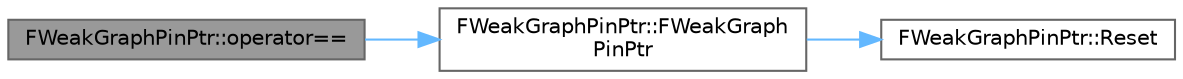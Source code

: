 digraph "FWeakGraphPinPtr::operator=="
{
 // INTERACTIVE_SVG=YES
 // LATEX_PDF_SIZE
  bgcolor="transparent";
  edge [fontname=Helvetica,fontsize=10,labelfontname=Helvetica,labelfontsize=10];
  node [fontname=Helvetica,fontsize=10,shape=box,height=0.2,width=0.4];
  rankdir="LR";
  Node1 [id="Node000001",label="FWeakGraphPinPtr::operator==",height=0.2,width=0.4,color="gray40", fillcolor="grey60", style="filled", fontcolor="black",tooltip="Compare weak pointers for equality."];
  Node1 -> Node2 [id="edge1_Node000001_Node000002",color="steelblue1",style="solid",tooltip=" "];
  Node2 [id="Node000002",label="FWeakGraphPinPtr::FWeakGraph\lPinPtr",height=0.2,width=0.4,color="grey40", fillcolor="white", style="filled",URL="$df/dd8/structFWeakGraphPinPtr.html#a0b07db37e1204cf00c011a0a7ac83362",tooltip="Default constructor."];
  Node2 -> Node3 [id="edge2_Node000002_Node000003",color="steelblue1",style="solid",tooltip=" "];
  Node3 [id="Node000003",label="FWeakGraphPinPtr::Reset",height=0.2,width=0.4,color="grey40", fillcolor="white", style="filled",URL="$df/dd8/structFWeakGraphPinPtr.html#aaf4023c3f876dd099c10b347986c167b",tooltip="Reset the weak pointer back to NULL state."];
}

